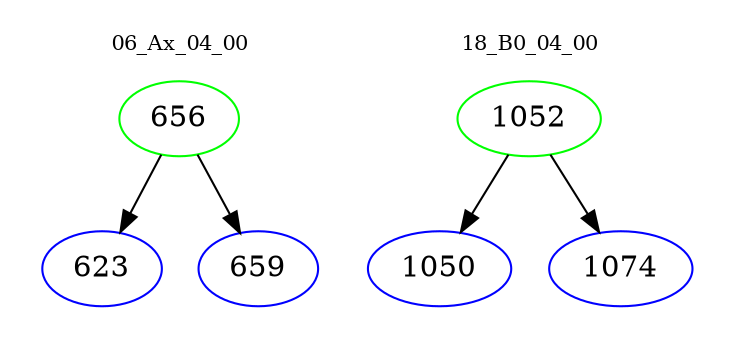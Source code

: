 digraph{
subgraph cluster_0 {
color = white
label = "06_Ax_04_00";
fontsize=10;
T0_656 [label="656", color="green"]
T0_656 -> T0_623 [color="black"]
T0_623 [label="623", color="blue"]
T0_656 -> T0_659 [color="black"]
T0_659 [label="659", color="blue"]
}
subgraph cluster_1 {
color = white
label = "18_B0_04_00";
fontsize=10;
T1_1052 [label="1052", color="green"]
T1_1052 -> T1_1050 [color="black"]
T1_1050 [label="1050", color="blue"]
T1_1052 -> T1_1074 [color="black"]
T1_1074 [label="1074", color="blue"]
}
}
